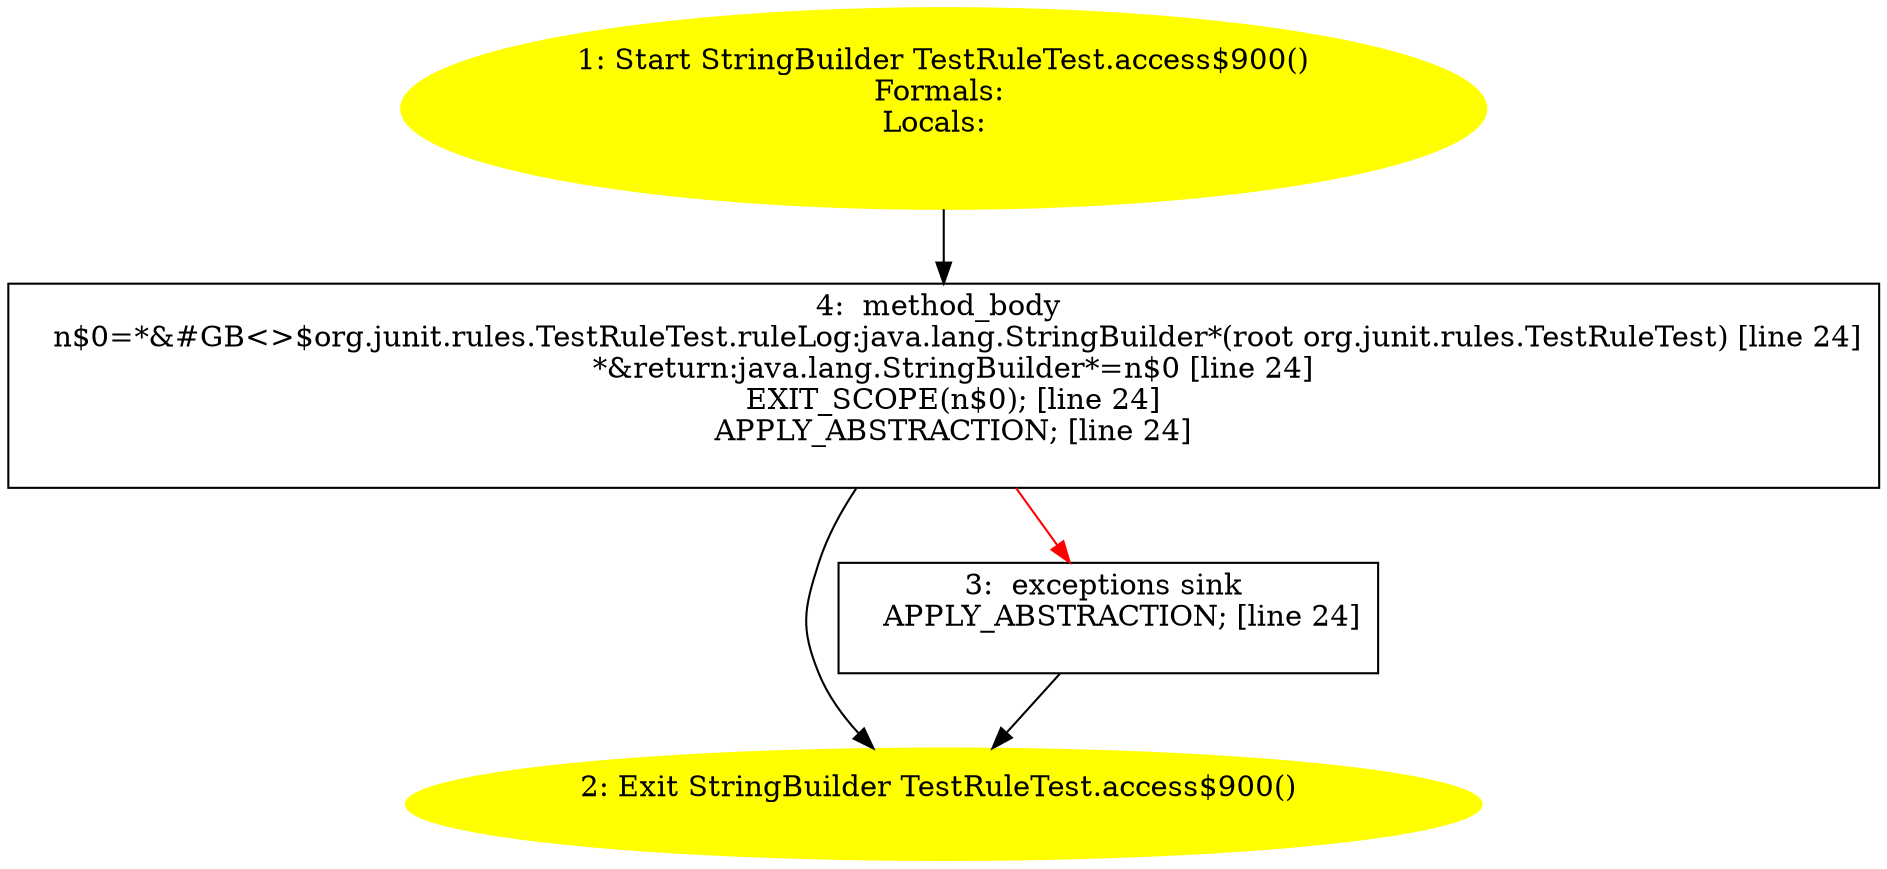 /* @generated */
digraph cfg {
"org.junit.rules.TestRuleTest.access$900():java.lang.StringBuilder.ad22d46b557981e62d380d71f1ebe55a_1" [label="1: Start StringBuilder TestRuleTest.access$900()\nFormals: \nLocals:  \n  " color=yellow style=filled]
	

	 "org.junit.rules.TestRuleTest.access$900():java.lang.StringBuilder.ad22d46b557981e62d380d71f1ebe55a_1" -> "org.junit.rules.TestRuleTest.access$900():java.lang.StringBuilder.ad22d46b557981e62d380d71f1ebe55a_4" ;
"org.junit.rules.TestRuleTest.access$900():java.lang.StringBuilder.ad22d46b557981e62d380d71f1ebe55a_2" [label="2: Exit StringBuilder TestRuleTest.access$900() \n  " color=yellow style=filled]
	

"org.junit.rules.TestRuleTest.access$900():java.lang.StringBuilder.ad22d46b557981e62d380d71f1ebe55a_3" [label="3:  exceptions sink \n   APPLY_ABSTRACTION; [line 24]\n " shape="box"]
	

	 "org.junit.rules.TestRuleTest.access$900():java.lang.StringBuilder.ad22d46b557981e62d380d71f1ebe55a_3" -> "org.junit.rules.TestRuleTest.access$900():java.lang.StringBuilder.ad22d46b557981e62d380d71f1ebe55a_2" ;
"org.junit.rules.TestRuleTest.access$900():java.lang.StringBuilder.ad22d46b557981e62d380d71f1ebe55a_4" [label="4:  method_body \n   n$0=*&#GB<>$org.junit.rules.TestRuleTest.ruleLog:java.lang.StringBuilder*(root org.junit.rules.TestRuleTest) [line 24]\n  *&return:java.lang.StringBuilder*=n$0 [line 24]\n  EXIT_SCOPE(n$0); [line 24]\n  APPLY_ABSTRACTION; [line 24]\n " shape="box"]
	

	 "org.junit.rules.TestRuleTest.access$900():java.lang.StringBuilder.ad22d46b557981e62d380d71f1ebe55a_4" -> "org.junit.rules.TestRuleTest.access$900():java.lang.StringBuilder.ad22d46b557981e62d380d71f1ebe55a_2" ;
	 "org.junit.rules.TestRuleTest.access$900():java.lang.StringBuilder.ad22d46b557981e62d380d71f1ebe55a_4" -> "org.junit.rules.TestRuleTest.access$900():java.lang.StringBuilder.ad22d46b557981e62d380d71f1ebe55a_3" [color="red" ];
}
